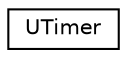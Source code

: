 digraph G
{
  edge [fontname="Helvetica",fontsize="10",labelfontname="Helvetica",labelfontsize="10"];
  node [fontname="Helvetica",fontsize="10",shape=record];
  rankdir="LR";
  Node1 [label="UTimer",height=0.2,width=0.4,color="black", fillcolor="white", style="filled",URL="$class_u_timer.html"];
}
